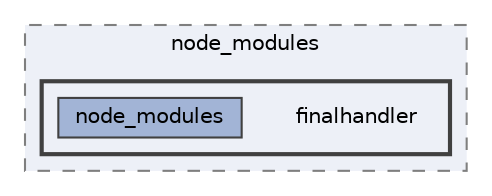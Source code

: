 digraph "pkiclassroomrescheduler/src/main/frontend/node_modules/finalhandler"
{
 // LATEX_PDF_SIZE
  bgcolor="transparent";
  edge [fontname=Helvetica,fontsize=10,labelfontname=Helvetica,labelfontsize=10];
  node [fontname=Helvetica,fontsize=10,shape=box,height=0.2,width=0.4];
  compound=true
  subgraph clusterdir_72953eda66ccb3a2722c28e1c3e6c23b {
    graph [ bgcolor="#edf0f7", pencolor="grey50", label="node_modules", fontname=Helvetica,fontsize=10 style="filled,dashed", URL="dir_72953eda66ccb3a2722c28e1c3e6c23b.html",tooltip=""]
  subgraph clusterdir_bce81473bd5246d16281092bb76d930a {
    graph [ bgcolor="#edf0f7", pencolor="grey25", label="", fontname=Helvetica,fontsize=10 style="filled,bold", URL="dir_bce81473bd5246d16281092bb76d930a.html",tooltip=""]
    dir_bce81473bd5246d16281092bb76d930a [shape=plaintext, label="finalhandler"];
  dir_b67a131f363a266064e9891240bda5b8 [label="node_modules", fillcolor="#a2b4d6", color="grey25", style="filled", URL="dir_b67a131f363a266064e9891240bda5b8.html",tooltip=""];
  }
  }
}

